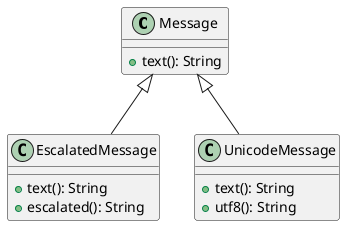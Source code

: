 @startuml mixin-diamond-1

class Message {
	+text(): String
}

class EscalatedMessage extends Message {
	+text(): String
	+escalated(): String
}

class UnicodeMessage extends Message {
	+text(): String
	+utf8(): String
}


@enduml

@startuml mixin-diamond-2

class Message {
	+text(): String
}

interface Escalatable {
	+escalated(): String
}

class EscalatedMessage extends Message implements Escalatable{
	+text(): String
	+escalated(): String
}

class UnicodeMessage extends Message {
	+text(): String
	+utf8(): String
}

class EscalatedUnicodeMessage extends UnicodeMessage implements Escalatable {
	+text(): String
	+escalated(): String
	+utf8(): String
}

@enduml
